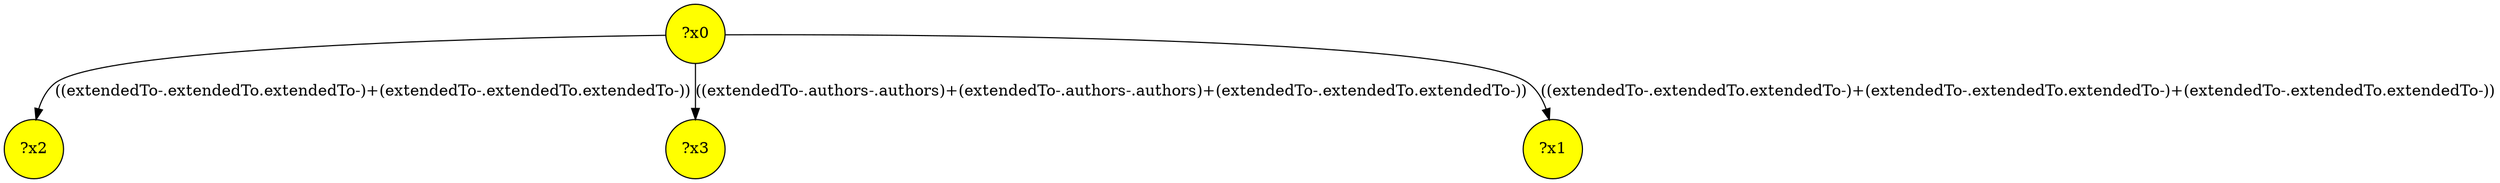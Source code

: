 digraph g {
	x2 [fillcolor="yellow", style="filled," shape=circle, label="?x2"];
	x0 [fillcolor="yellow", style="filled," shape=circle, label="?x0"];
	x3 [fillcolor="yellow", style="filled," shape=circle, label="?x3"];
	x1 [fillcolor="yellow", style="filled," shape=circle, label="?x1"];
	x0 -> x1 [label="((extendedTo-.extendedTo.extendedTo-)+(extendedTo-.extendedTo.extendedTo-)+(extendedTo-.extendedTo.extendedTo-))"];
	x0 -> x2 [label="((extendedTo-.extendedTo.extendedTo-)+(extendedTo-.extendedTo.extendedTo-))"];
	x0 -> x3 [label="((extendedTo-.authors-.authors)+(extendedTo-.authors-.authors)+(extendedTo-.extendedTo.extendedTo-))"];
}
